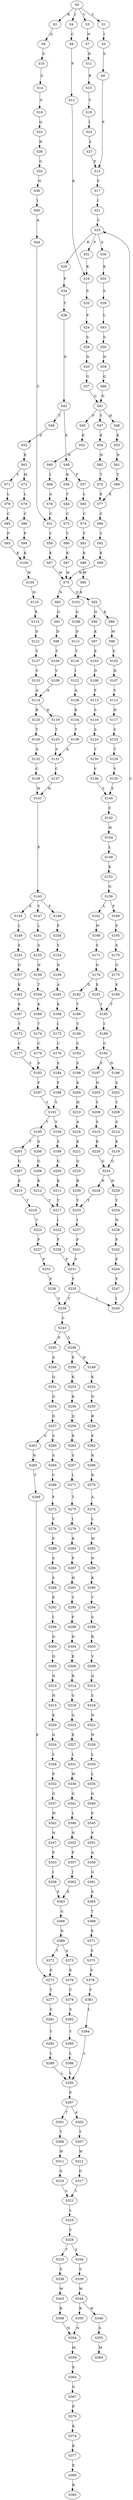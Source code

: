 strict digraph  {
	S0 -> S1 [ label = Y ];
	S0 -> S2 [ label = R ];
	S0 -> S3 [ label = V ];
	S0 -> S4 [ label = I ];
	S1 -> S5 [ label = I ];
	S2 -> S6 [ label = Q ];
	S3 -> S7 [ label = N ];
	S4 -> S8 [ label = C ];
	S5 -> S9 [ label = S ];
	S6 -> S10 [ label = S ];
	S7 -> S11 [ label = N ];
	S8 -> S12 [ label = P ];
	S9 -> S13 [ label = P ];
	S10 -> S14 [ label = S ];
	S11 -> S15 [ label = R ];
	S12 -> S16 [ label = K ];
	S13 -> S17 [ label = F ];
	S14 -> S18 [ label = G ];
	S15 -> S19 [ label = Y ];
	S16 -> S20 [ label = S ];
	S17 -> S21 [ label = I ];
	S18 -> S22 [ label = Q ];
	S19 -> S23 [ label = I ];
	S20 -> S24 [ label = F ];
	S21 -> S25 [ label = C ];
	S22 -> S26 [ label = H ];
	S23 -> S27 [ label = S ];
	S24 -> S28 [ label = S ];
	S25 -> S29 [ label = R ];
	S25 -> S30 [ label = S ];
	S25 -> S31 [ label = P ];
	S26 -> S32 [ label = G ];
	S27 -> S13 [ label = P ];
	S28 -> S33 [ label = N ];
	S29 -> S34 [ label = P ];
	S30 -> S35 [ label = K ];
	S31 -> S16 [ label = K ];
	S32 -> S36 [ label = N ];
	S33 -> S37 [ label = G ];
	S34 -> S38 [ label = Y ];
	S35 -> S39 [ label = S ];
	S36 -> S40 [ label = I ];
	S37 -> S41 [ label = G ];
	S38 -> S42 [ label = D ];
	S39 -> S43 [ label = L ];
	S40 -> S44 [ label = A ];
	S41 -> S45 [ label = F ];
	S41 -> S46 [ label = H ];
	S41 -> S47 [ label = Y ];
	S42 -> S48 [ label = T ];
	S42 -> S49 [ label = E ];
	S43 -> S50 [ label = S ];
	S44 -> S51 [ label = C ];
	S45 -> S52 [ label = E ];
	S46 -> S53 [ label = E ];
	S47 -> S54 [ label = E ];
	S48 -> S55 [ label = D ];
	S49 -> S56 [ label = K ];
	S49 -> S57 [ label = P ];
	S50 -> S58 [ label = N ];
	S51 -> S59 [ label = Y ];
	S52 -> S60 [ label = N ];
	S53 -> S61 [ label = N ];
	S54 -> S62 [ label = N ];
	S55 -> S63 [ label = E ];
	S56 -> S64 [ label = T ];
	S57 -> S65 [ label = L ];
	S58 -> S66 [ label = G ];
	S59 -> S67 [ label = K ];
	S60 -> S68 [ label = I ];
	S61 -> S69 [ label = T ];
	S62 -> S70 [ label = T ];
	S63 -> S71 [ label = V ];
	S63 -> S72 [ label = M ];
	S64 -> S73 [ label = C ];
	S65 -> S74 [ label = C ];
	S66 -> S41 [ label = G ];
	S67 -> S75 [ label = W ];
	S68 -> S76 [ label = A ];
	S69 -> S77 [ label = E ];
	S70 -> S77 [ label = E ];
	S71 -> S78 [ label = L ];
	S72 -> S79 [ label = L ];
	S73 -> S80 [ label = Y ];
	S74 -> S81 [ label = T ];
	S75 -> S82 [ label = Q ];
	S75 -> S83 [ label = N ];
	S76 -> S51 [ label = C ];
	S77 -> S84 [ label = C ];
	S78 -> S85 [ label = C ];
	S79 -> S86 [ label = C ];
	S80 -> S87 [ label = K ];
	S81 -> S88 [ label = K ];
	S82 -> S89 [ label = K ];
	S82 -> S90 [ label = Q ];
	S83 -> S91 [ label = G ];
	S84 -> S92 [ label = Y ];
	S85 -> S93 [ label = P ];
	S86 -> S94 [ label = P ];
	S87 -> S75 [ label = W ];
	S88 -> S95 [ label = W ];
	S89 -> S96 [ label = M ];
	S90 -> S97 [ label = K ];
	S91 -> S98 [ label = D ];
	S92 -> S99 [ label = K ];
	S93 -> S100 [ label = K ];
	S94 -> S100 [ label = K ];
	S95 -> S101 [ label = K ];
	S96 -> S102 [ label = E ];
	S97 -> S103 [ label = E ];
	S98 -> S104 [ label = Y ];
	S99 -> S75 [ label = W ];
	S100 -> S105 [ label = W ];
	S101 -> S106 [ label = G ];
	S102 -> S107 [ label = D ];
	S103 -> S108 [ label = D ];
	S104 -> S109 [ label = V ];
	S105 -> S110 [ label = H ];
	S106 -> S111 [ label = D ];
	S107 -> S112 [ label = Y ];
	S108 -> S113 [ label = F ];
	S109 -> S114 [ label = A ];
	S110 -> S115 [ label = R ];
	S111 -> S116 [ label = Y ];
	S112 -> S117 [ label = N ];
	S113 -> S118 [ label = S ];
	S114 -> S119 [ label = K ];
	S114 -> S120 [ label = R ];
	S115 -> S121 [ label = D ];
	S116 -> S122 [ label = I ];
	S117 -> S123 [ label = S ];
	S118 -> S124 [ label = S ];
	S119 -> S125 [ label = T ];
	S120 -> S126 [ label = T ];
	S121 -> S127 [ label = Y ];
	S122 -> S128 [ label = A ];
	S123 -> S129 [ label = T ];
	S124 -> S130 [ label = T ];
	S125 -> S131 [ label = A ];
	S126 -> S132 [ label = A ];
	S127 -> S133 [ label = V ];
	S128 -> S134 [ label = K ];
	S129 -> S135 [ label = V ];
	S130 -> S136 [ label = V ];
	S131 -> S137 [ label = C ];
	S132 -> S138 [ label = C ];
	S133 -> S114 [ label = A ];
	S134 -> S139 [ label = T ];
	S135 -> S140 [ label = S ];
	S136 -> S140 [ label = S ];
	S137 -> S141 [ label = W ];
	S138 -> S141 [ label = W ];
	S139 -> S131 [ label = A ];
	S140 -> S142 [ label = C ];
	S141 -> S143 [ label = P ];
	S142 -> S144 [ label = W ];
	S143 -> S145 [ label = S ];
	S143 -> S146 [ label = F ];
	S143 -> S147 [ label = Y ];
	S144 -> S148 [ label = L ];
	S145 -> S149 [ label = L ];
	S146 -> S150 [ label = F ];
	S147 -> S151 [ label = L ];
	S148 -> S152 [ label = K ];
	S149 -> S153 [ label = S ];
	S150 -> S154 [ label = S ];
	S151 -> S155 [ label = S ];
	S152 -> S156 [ label = G ];
	S153 -> S157 [ label = G ];
	S154 -> S158 [ label = N ];
	S155 -> S159 [ label = N ];
	S156 -> S160 [ label = F ];
	S156 -> S161 [ label = L ];
	S157 -> S162 [ label = K ];
	S158 -> S163 [ label = A ];
	S159 -> S164 [ label = T ];
	S160 -> S165 [ label = F ];
	S161 -> S166 [ label = W ];
	S162 -> S167 [ label = K ];
	S163 -> S168 [ label = K ];
	S164 -> S169 [ label = K ];
	S165 -> S170 [ label = S ];
	S166 -> S171 [ label = S ];
	S167 -> S172 [ label = T ];
	S168 -> S173 [ label = I ];
	S169 -> S174 [ label = T ];
	S170 -> S175 [ label = G ];
	S171 -> S176 [ label = G ];
	S172 -> S177 [ label = C ];
	S173 -> S178 [ label = C ];
	S174 -> S179 [ label = C ];
	S175 -> S180 [ label = E ];
	S176 -> S181 [ label = E ];
	S176 -> S182 [ label = D ];
	S177 -> S183 [ label = S ];
	S178 -> S184 [ label = S ];
	S179 -> S183 [ label = S ];
	S180 -> S185 [ label = T ];
	S181 -> S185 [ label = T ];
	S182 -> S186 [ label = T ];
	S183 -> S187 [ label = F ];
	S184 -> S188 [ label = F ];
	S185 -> S189 [ label = I ];
	S186 -> S190 [ label = V ];
	S187 -> S191 [ label = Y ];
	S188 -> S191 [ label = Y ];
	S189 -> S192 [ label = C ];
	S190 -> S193 [ label = C ];
	S191 -> S194 [ label = V ];
	S191 -> S195 [ label = T ];
	S192 -> S196 [ label = N ];
	S192 -> S197 [ label = S ];
	S193 -> S198 [ label = S ];
	S194 -> S199 [ label = S ];
	S195 -> S200 [ label = S ];
	S195 -> S201 [ label = T ];
	S196 -> S202 [ label = S ];
	S197 -> S203 [ label = N ];
	S198 -> S204 [ label = K ];
	S199 -> S205 [ label = G ];
	S200 -> S206 [ label = G ];
	S201 -> S207 [ label = G ];
	S202 -> S208 [ label = Y ];
	S203 -> S209 [ label = Y ];
	S204 -> S210 [ label = H ];
	S205 -> S211 [ label = K ];
	S206 -> S212 [ label = K ];
	S207 -> S213 [ label = K ];
	S208 -> S214 [ label = S ];
	S209 -> S215 [ label = S ];
	S210 -> S216 [ label = A ];
	S211 -> S217 [ label = Y ];
	S212 -> S217 [ label = Y ];
	S213 -> S218 [ label = Y ];
	S214 -> S219 [ label = K ];
	S215 -> S220 [ label = K ];
	S216 -> S221 [ label = K ];
	S217 -> S222 [ label = I ];
	S218 -> S223 [ label = T ];
	S219 -> S224 [ label = G ];
	S220 -> S224 [ label = G ];
	S221 -> S225 [ label = G ];
	S222 -> S226 [ label = F ];
	S223 -> S227 [ label = F ];
	S224 -> S228 [ label = R ];
	S224 -> S229 [ label = H ];
	S225 -> S230 [ label = R ];
	S226 -> S231 [ label = P ];
	S227 -> S232 [ label = P ];
	S228 -> S233 [ label = Y ];
	S229 -> S234 [ label = Y ];
	S230 -> S233 [ label = Y ];
	S231 -> S235 [ label = F ];
	S232 -> S236 [ label = F ];
	S233 -> S237 [ label = I ];
	S234 -> S238 [ label = N ];
	S235 -> S239 [ label = V ];
	S235 -> S240 [ label = I ];
	S236 -> S239 [ label = V ];
	S237 -> S241 [ label = F ];
	S238 -> S242 [ label = F ];
	S239 -> S243 [ label = C ];
	S240 -> S25 [ label = C ];
	S241 -> S231 [ label = P ];
	S242 -> S244 [ label = P ];
	S243 -> S245 [ label = P ];
	S243 -> S246 [ label = S ];
	S244 -> S247 [ label = F ];
	S245 -> S248 [ label = A ];
	S246 -> S249 [ label = D ];
	S246 -> S250 [ label = E ];
	S247 -> S240 [ label = I ];
	S248 -> S251 [ label = Q ];
	S249 -> S252 [ label = K ];
	S250 -> S253 [ label = K ];
	S251 -> S254 [ label = G ];
	S252 -> S255 [ label = D ];
	S253 -> S256 [ label = K ];
	S254 -> S257 [ label = D ];
	S255 -> S258 [ label = R ];
	S256 -> S259 [ label = Q ];
	S257 -> S260 [ label = S ];
	S257 -> S261 [ label = G ];
	S258 -> S262 [ label = E ];
	S259 -> S263 [ label = R ];
	S260 -> S264 [ label = S ];
	S261 -> S265 [ label = N ];
	S262 -> S266 [ label = R ];
	S263 -> S267 [ label = S ];
	S264 -> S268 [ label = C ];
	S265 -> S269 [ label = T ];
	S266 -> S270 [ label = R ];
	S267 -> S271 [ label = L ];
	S268 -> S272 [ label = F ];
	S269 -> S273 [ label = E ];
	S270 -> S274 [ label = A ];
	S271 -> S275 [ label = T ];
	S272 -> S276 [ label = V ];
	S273 -> S277 [ label = Y ];
	S274 -> S278 [ label = L ];
	S275 -> S279 [ label = I ];
	S276 -> S280 [ label = F ];
	S277 -> S281 [ label = S ];
	S278 -> S282 [ label = W ];
	S279 -> S283 [ label = R ];
	S280 -> S284 [ label = S ];
	S281 -> S285 [ label = Y ];
	S282 -> S286 [ label = N ];
	S283 -> S287 [ label = P ];
	S284 -> S288 [ label = S ];
	S285 -> S289 [ label = L ];
	S286 -> S290 [ label = K ];
	S287 -> S291 [ label = H ];
	S288 -> S292 [ label = P ];
	S289 -> S293 [ label = L ];
	S290 -> S294 [ label = T ];
	S291 -> S295 [ label = T ];
	S292 -> S296 [ label = I ];
	S293 -> S297 [ label = F ];
	S294 -> S298 [ label = S ];
	S295 -> S299 [ label = F ];
	S296 -> S300 [ label = D ];
	S297 -> S301 [ label = T ];
	S297 -> S302 [ label = A ];
	S298 -> S303 [ label = R ];
	S299 -> S304 [ label = D ];
	S300 -> S305 [ label = Q ];
	S301 -> S306 [ label = T ];
	S302 -> S307 [ label = T ];
	S303 -> S308 [ label = V ];
	S304 -> S309 [ label = E ];
	S305 -> S310 [ label = N ];
	S306 -> S311 [ label = W ];
	S307 -> S312 [ label = W ];
	S308 -> S313 [ label = Q ];
	S309 -> S314 [ label = R ];
	S310 -> S315 [ label = H ];
	S311 -> S316 [ label = G ];
	S312 -> S317 [ label = G ];
	S313 -> S318 [ label = S ];
	S314 -> S319 [ label = G ];
	S315 -> S320 [ label = K ];
	S316 -> S321 [ label = L ];
	S317 -> S321 [ label = L ];
	S318 -> S322 [ label = N ];
	S319 -> S323 [ label = G ];
	S320 -> S324 [ label = G ];
	S321 -> S325 [ label = L ];
	S322 -> S326 [ label = N ];
	S323 -> S327 [ label = E ];
	S324 -> S328 [ label = L ];
	S325 -> S329 [ label = Y ];
	S326 -> S330 [ label = L ];
	S327 -> S331 [ label = L ];
	S328 -> S332 [ label = P ];
	S329 -> S333 [ label = T ];
	S329 -> S334 [ label = S ];
	S330 -> S335 [ label = L ];
	S331 -> S336 [ label = W ];
	S332 -> S337 [ label = G ];
	S333 -> S338 [ label = S ];
	S334 -> S339 [ label = S ];
	S335 -> S340 [ label = G ];
	S336 -> S341 [ label = G ];
	S337 -> S342 [ label = W ];
	S338 -> S343 [ label = W ];
	S339 -> S344 [ label = W ];
	S340 -> S345 [ label = P ];
	S341 -> S346 [ label = L ];
	S342 -> S347 [ label = N ];
	S343 -> S348 [ label = R ];
	S344 -> S349 [ label = W ];
	S344 -> S350 [ label = R ];
	S345 -> S351 [ label = P ];
	S346 -> S352 [ label = N ];
	S347 -> S353 [ label = P ];
	S348 -> S354 [ label = N ];
	S349 -> S355 [ label = S ];
	S350 -> S354 [ label = N ];
	S351 -> S356 [ label = A ];
	S352 -> S357 [ label = P ];
	S353 -> S358 [ label = I ];
	S354 -> S359 [ label = M ];
	S355 -> S360 [ label = M ];
	S356 -> S361 [ label = G ];
	S357 -> S362 [ label = I ];
	S358 -> S363 [ label = E ];
	S359 -> S364 [ label = E ];
	S361 -> S365 [ label = S ];
	S362 -> S363 [ label = E ];
	S363 -> S366 [ label = G ];
	S364 -> S367 [ label = G ];
	S365 -> S368 [ label = T ];
	S366 -> S369 [ label = N ];
	S367 -> S370 [ label = P ];
	S368 -> S371 [ label = E ];
	S369 -> S372 [ label = T ];
	S369 -> S373 [ label = A ];
	S370 -> S374 [ label = K ];
	S371 -> S375 [ label = S ];
	S372 -> S273 [ label = E ];
	S373 -> S376 [ label = E ];
	S374 -> S377 [ label = K ];
	S375 -> S378 [ label = S ];
	S376 -> S379 [ label = C ];
	S377 -> S380 [ label = E ];
	S378 -> S381 [ label = Y ];
	S379 -> S382 [ label = S ];
	S380 -> S383 [ label = R ];
	S381 -> S384 [ label = L ];
	S382 -> S385 [ label = Y ];
	S384 -> S293 [ label = L ];
	S385 -> S386 [ label = L ];
	S386 -> S293 [ label = L ];
}
